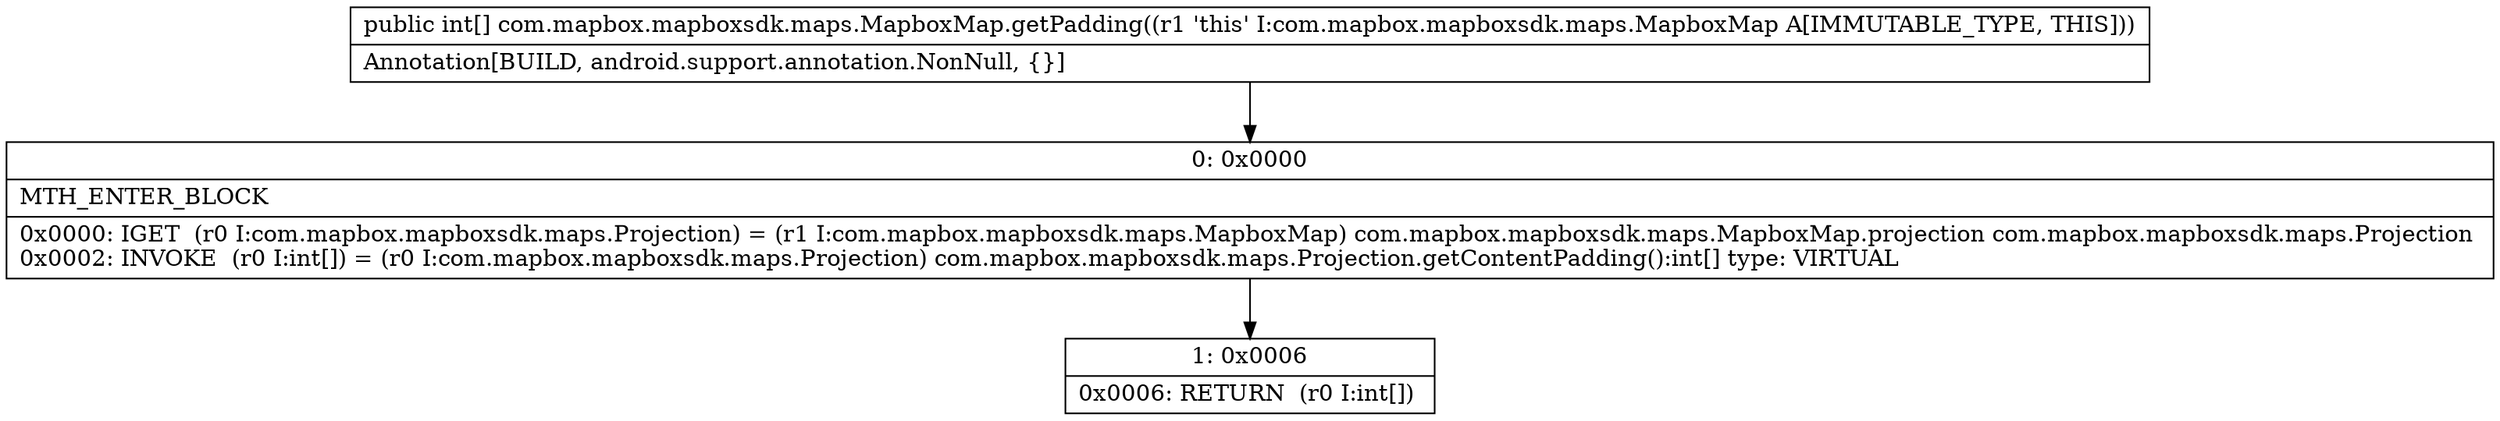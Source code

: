 digraph "CFG forcom.mapbox.mapboxsdk.maps.MapboxMap.getPadding()[I" {
Node_0 [shape=record,label="{0\:\ 0x0000|MTH_ENTER_BLOCK\l|0x0000: IGET  (r0 I:com.mapbox.mapboxsdk.maps.Projection) = (r1 I:com.mapbox.mapboxsdk.maps.MapboxMap) com.mapbox.mapboxsdk.maps.MapboxMap.projection com.mapbox.mapboxsdk.maps.Projection \l0x0002: INVOKE  (r0 I:int[]) = (r0 I:com.mapbox.mapboxsdk.maps.Projection) com.mapbox.mapboxsdk.maps.Projection.getContentPadding():int[] type: VIRTUAL \l}"];
Node_1 [shape=record,label="{1\:\ 0x0006|0x0006: RETURN  (r0 I:int[]) \l}"];
MethodNode[shape=record,label="{public int[] com.mapbox.mapboxsdk.maps.MapboxMap.getPadding((r1 'this' I:com.mapbox.mapboxsdk.maps.MapboxMap A[IMMUTABLE_TYPE, THIS]))  | Annotation[BUILD, android.support.annotation.NonNull, \{\}]\l}"];
MethodNode -> Node_0;
Node_0 -> Node_1;
}

